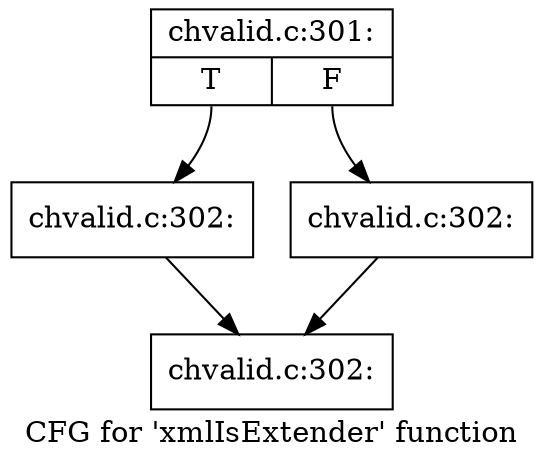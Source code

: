 digraph "CFG for 'xmlIsExtender' function" {
	label="CFG for 'xmlIsExtender' function";

	Node0x54c6ca0 [shape=record,label="{chvalid.c:301:|{<s0>T|<s1>F}}"];
	Node0x54c6ca0:s0 -> Node0x54c5f40;
	Node0x54c6ca0:s1 -> Node0x54c6c30;
	Node0x54c5f40 [shape=record,label="{chvalid.c:302:}"];
	Node0x54c5f40 -> Node0x54c6a60;
	Node0x54c6c30 [shape=record,label="{chvalid.c:302:}"];
	Node0x54c6c30 -> Node0x54c6a60;
	Node0x54c6a60 [shape=record,label="{chvalid.c:302:}"];
}
